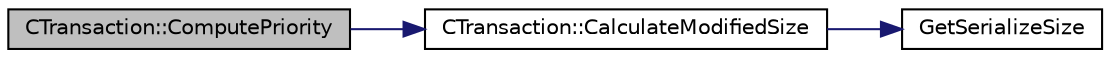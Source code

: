 digraph "CTransaction::ComputePriority"
{
  edge [fontname="Helvetica",fontsize="10",labelfontname="Helvetica",labelfontsize="10"];
  node [fontname="Helvetica",fontsize="10",shape=record];
  rankdir="LR";
  Node11 [label="CTransaction::ComputePriority",height=0.2,width=0.4,color="black", fillcolor="grey75", style="filled", fontcolor="black"];
  Node11 -> Node12 [color="midnightblue",fontsize="10",style="solid",fontname="Helvetica"];
  Node12 [label="CTransaction::CalculateModifiedSize",height=0.2,width=0.4,color="black", fillcolor="white", style="filled",URL="$class_c_transaction.html#a001aa818efad11751db060dd447dc28b"];
  Node12 -> Node13 [color="midnightblue",fontsize="10",style="solid",fontname="Helvetica"];
  Node13 [label="GetSerializeSize",height=0.2,width=0.4,color="black", fillcolor="white", style="filled",URL="$serialize_8h.html#a48239e478ae730373d1984fe304ca025"];
}
